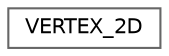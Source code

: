 digraph "Graphical Class Hierarchy"
{
 // LATEX_PDF_SIZE
  bgcolor="transparent";
  edge [fontname=Helvetica,fontsize=10,labelfontname=Helvetica,labelfontsize=10];
  node [fontname=Helvetica,fontsize=10,shape=box,height=0.2,width=0.4];
  rankdir="LR";
  Node0 [id="Node000000",label="VERTEX_2D",height=0.2,width=0.4,color="grey40", fillcolor="white", style="filled",URL="$struct_v_e_r_t_e_x__2_d.html",tooltip=" "];
}
